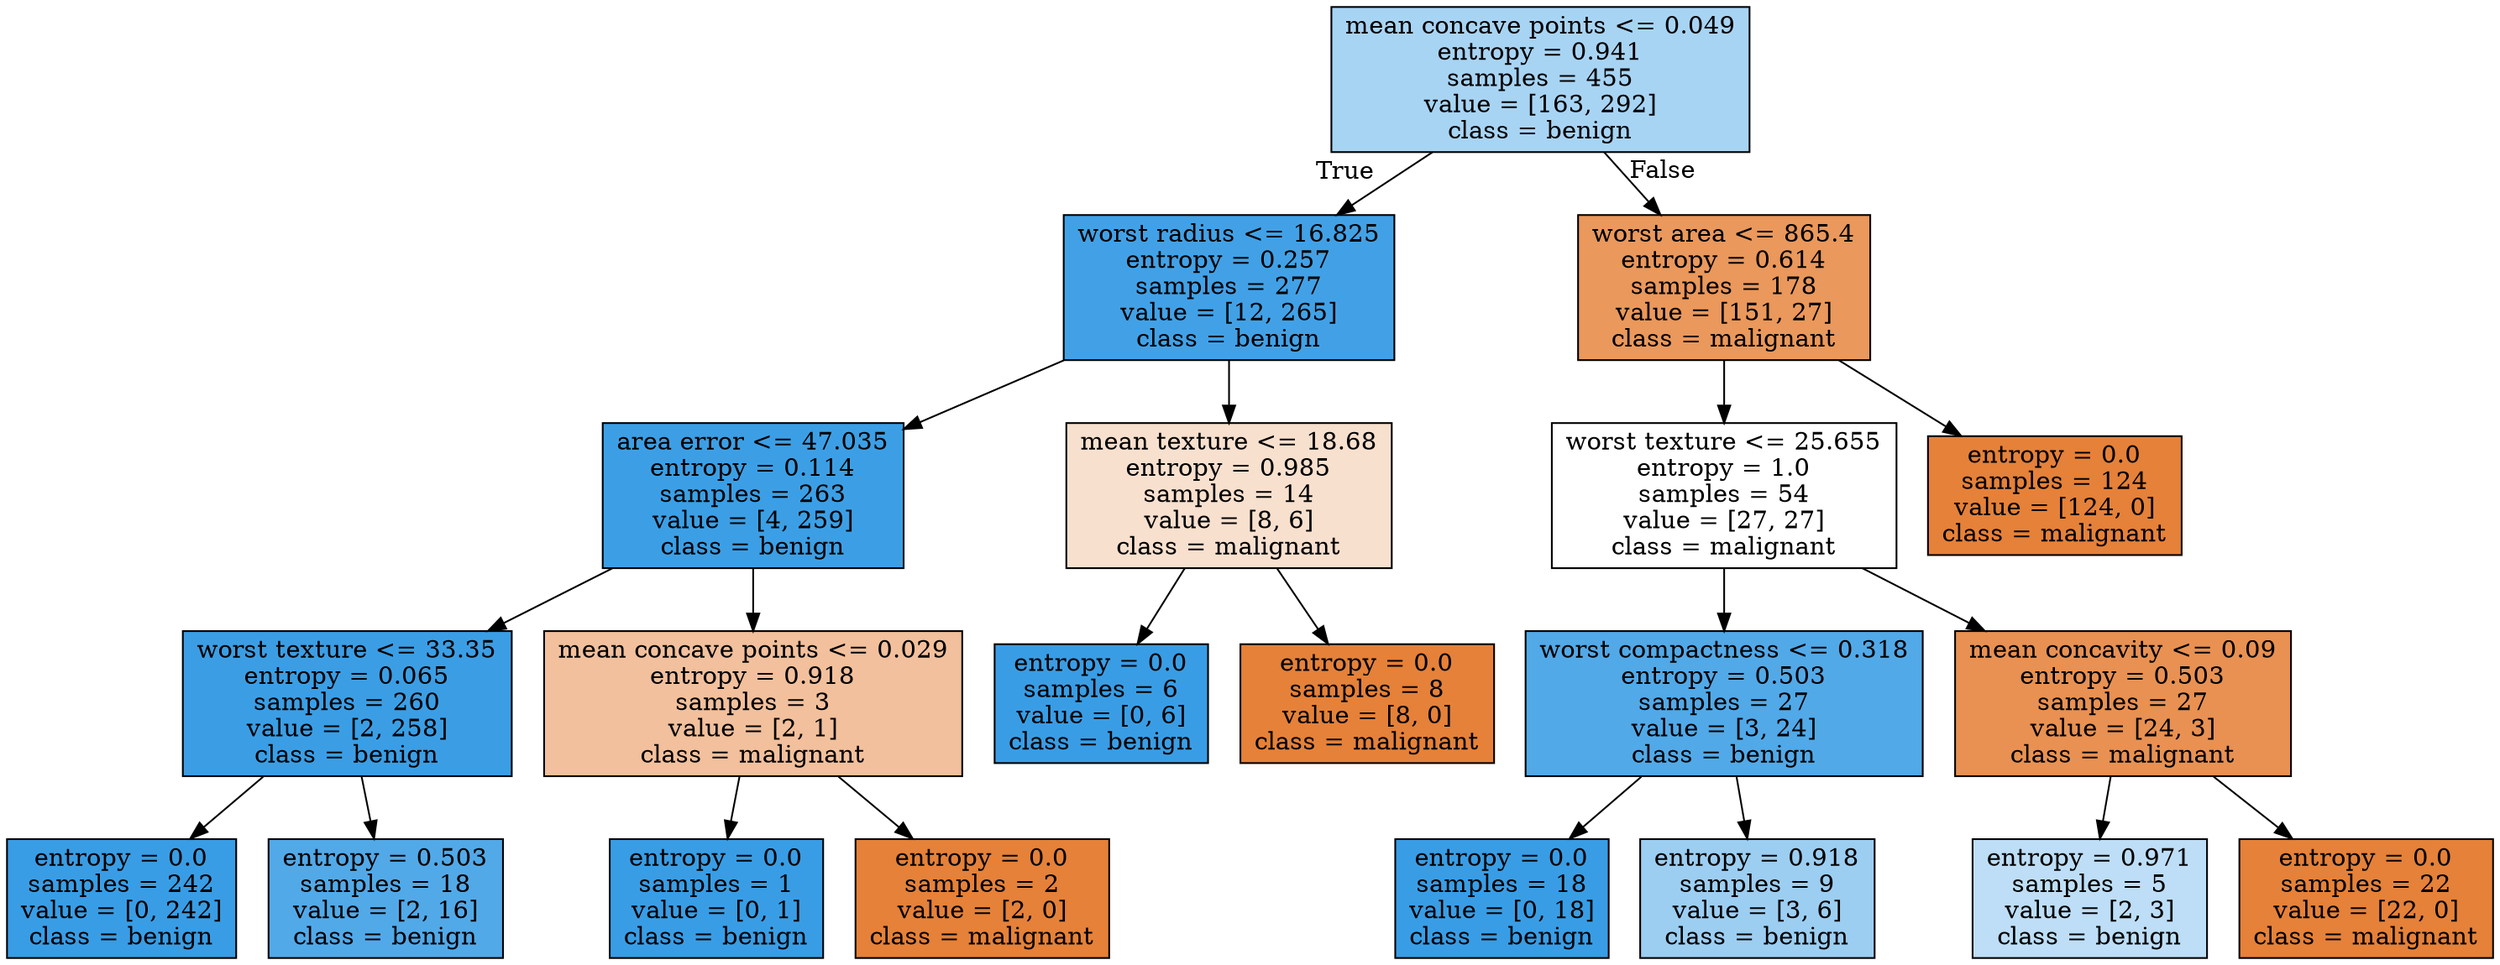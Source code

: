 digraph Tree {
node [shape=box, style="filled", color="black"] ;
0 [label="mean concave points <= 0.049\nentropy = 0.941\nsamples = 455\nvalue = [163, 292]\nclass = benign", fillcolor="#a8d4f4"] ;
1 [label="worst radius <= 16.825\nentropy = 0.257\nsamples = 277\nvalue = [12, 265]\nclass = benign", fillcolor="#42a1e6"] ;
0 -> 1 [labeldistance=2.5, labelangle=45, headlabel="True"] ;
2 [label="area error <= 47.035\nentropy = 0.114\nsamples = 263\nvalue = [4, 259]\nclass = benign", fillcolor="#3c9fe5"] ;
1 -> 2 ;
3 [label="worst texture <= 33.35\nentropy = 0.065\nsamples = 260\nvalue = [2, 258]\nclass = benign", fillcolor="#3b9ee5"] ;
2 -> 3 ;
4 [label="entropy = 0.0\nsamples = 242\nvalue = [0, 242]\nclass = benign", fillcolor="#399de5"] ;
3 -> 4 ;
5 [label="entropy = 0.503\nsamples = 18\nvalue = [2, 16]\nclass = benign", fillcolor="#52a9e8"] ;
3 -> 5 ;
6 [label="mean concave points <= 0.029\nentropy = 0.918\nsamples = 3\nvalue = [2, 1]\nclass = malignant", fillcolor="#f2c09c"] ;
2 -> 6 ;
7 [label="entropy = 0.0\nsamples = 1\nvalue = [0, 1]\nclass = benign", fillcolor="#399de5"] ;
6 -> 7 ;
8 [label="entropy = 0.0\nsamples = 2\nvalue = [2, 0]\nclass = malignant", fillcolor="#e58139"] ;
6 -> 8 ;
9 [label="mean texture <= 18.68\nentropy = 0.985\nsamples = 14\nvalue = [8, 6]\nclass = malignant", fillcolor="#f8e0ce"] ;
1 -> 9 ;
10 [label="entropy = 0.0\nsamples = 6\nvalue = [0, 6]\nclass = benign", fillcolor="#399de5"] ;
9 -> 10 ;
11 [label="entropy = 0.0\nsamples = 8\nvalue = [8, 0]\nclass = malignant", fillcolor="#e58139"] ;
9 -> 11 ;
12 [label="worst area <= 865.4\nentropy = 0.614\nsamples = 178\nvalue = [151, 27]\nclass = malignant", fillcolor="#ea985c"] ;
0 -> 12 [labeldistance=2.5, labelangle=-45, headlabel="False"] ;
13 [label="worst texture <= 25.655\nentropy = 1.0\nsamples = 54\nvalue = [27, 27]\nclass = malignant", fillcolor="#ffffff"] ;
12 -> 13 ;
14 [label="worst compactness <= 0.318\nentropy = 0.503\nsamples = 27\nvalue = [3, 24]\nclass = benign", fillcolor="#52a9e8"] ;
13 -> 14 ;
15 [label="entropy = 0.0\nsamples = 18\nvalue = [0, 18]\nclass = benign", fillcolor="#399de5"] ;
14 -> 15 ;
16 [label="entropy = 0.918\nsamples = 9\nvalue = [3, 6]\nclass = benign", fillcolor="#9ccef2"] ;
14 -> 16 ;
17 [label="mean concavity <= 0.09\nentropy = 0.503\nsamples = 27\nvalue = [24, 3]\nclass = malignant", fillcolor="#e89152"] ;
13 -> 17 ;
18 [label="entropy = 0.971\nsamples = 5\nvalue = [2, 3]\nclass = benign", fillcolor="#bddef6"] ;
17 -> 18 ;
19 [label="entropy = 0.0\nsamples = 22\nvalue = [22, 0]\nclass = malignant", fillcolor="#e58139"] ;
17 -> 19 ;
20 [label="entropy = 0.0\nsamples = 124\nvalue = [124, 0]\nclass = malignant", fillcolor="#e58139"] ;
12 -> 20 ;
}